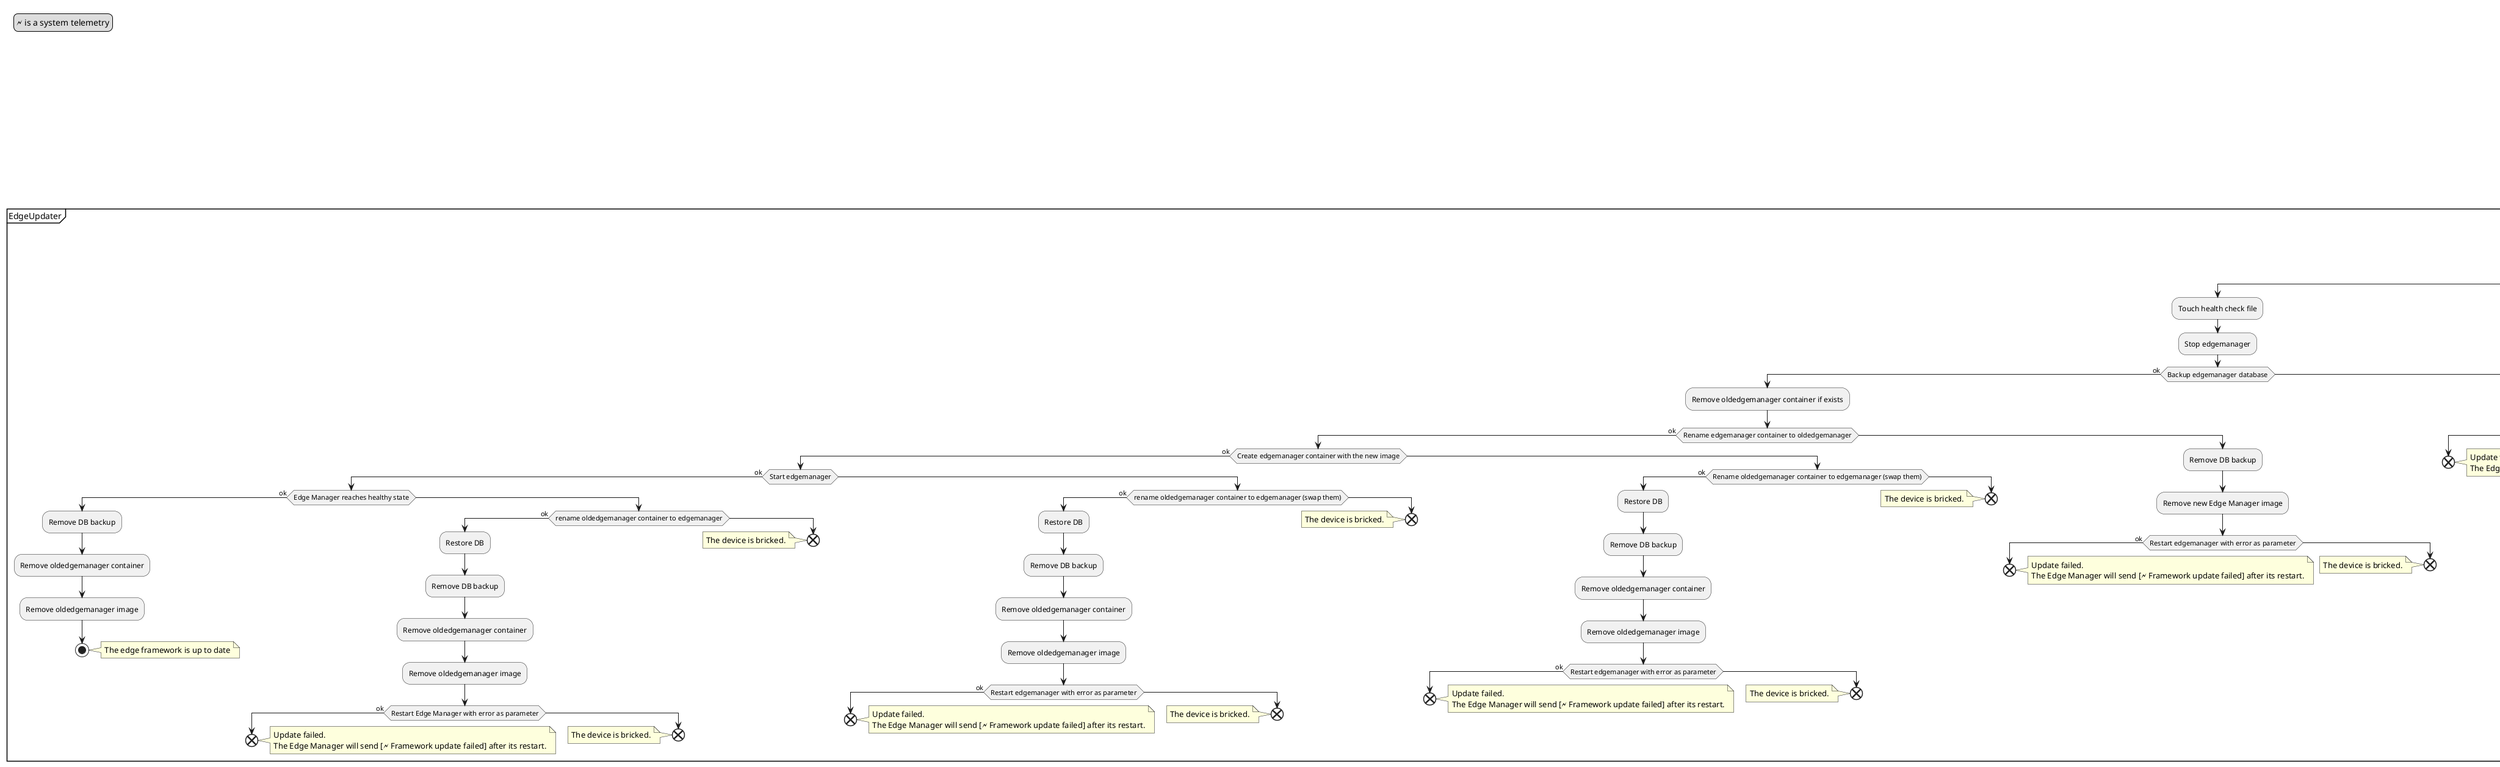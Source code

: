 @startuml
legend top left
🗲 is a system telemetry
endlegend

start
-> Twin update;
:🗲 Framework update in progress;
if (Pull New EdgeManager image) then (ok)
    :Remove all images whose name ends in 'edgeupdater', whatever the version;
    if (Pull EdgeUpdater image) then (ok)
        if (Run EdgeUpdater image) then (ok)
            partition EdgeUpdater {
                ' Preflight checks
                :Create health check file;
                if (EdgeManager container exist and a new image is present localy) then (ok)
                    :Touch health check file;
                    :Stop edgemanager;
                    if (Backup edgemanager database) then (ok)
                        ' If this one fails we assume there is no EM already present
                        :Remove oldedgemanager container if exists;
                        if(Rename edgemanager container to oldedgemanager) then (ok)
                            if (Create edgemanager container with the new image) then (ok)
                                if (Start edgemanager) then (ok)
                                    if(Edge Manager reaches healthy state) then (ok)
                                        ' No error handling here, we are done, it's best effort mode
                                        :Remove DB backup;
                                        :Remove oldedgemanager container;
                                        :Remove oldedgemanager image;
                                        stop
                                        note right
                                        The edge framework is up to date
                                        end note
                                    else
                                        if(rename oldedgemanager container to edgemanager) then (ok)
                                            ' No error handling here, we are done, it's best effort mode
                                            :Restore DB;
                                            :Remove DB backup;
                                            :Remove oldedgemanager container;
                                            :Remove oldedgemanager image;
                                            if(Restart Edge Manager with error as parameter) then (ok)
                                                end
                                                note right
                                                Update failed.
                                                The Edge Manager will send [🗲 Framework update failed] after its restart.
                                                end note
                                            else
                                                end
                                                note left
                                                The device is bricked.
                                                end note
                                            endif
                                        else
                                            end
                                            note left
                                            The device is bricked.
                                            end note
                                        endif
                                    endif
                                else
                                    if(rename oldedgemanager container to edgemanager (swap them)) then (ok)
                                        ' No error handling here, we are done, it's best effort mode
                                        :Restore DB;
                                        :Remove DB backup;
                                        :Remove oldedgemanager container;
                                        :Remove oldedgemanager image;
                                        if(Restart edgemanager with error as parameter) then (ok)
                                            end
                                            note right
                                            Update failed.
                                            The Edge Manager will send [🗲 Framework update failed] after its restart.
                                            end note
                                        else
                                            end
                                            note left
                                            The device is bricked.
                                            end note
                                        endif
                                    else
                                        end
                                        note left
                                        The device is bricked.
                                        end note
                                    endif
                                endif
                            else
                                if(Rename oldedgemanager container to edgemanager (swap them)) then (ok)
                                    ' No error handling here, we are done, it's best effort mode
                                    :Restore DB;
                                    :Remove DB backup;
                                    :Remove oldedgemanager container;
                                    :Remove oldedgemanager image;
                                    if(Restart edgemanager with error as parameter) then (ok)
                                        end
                                        note right
                                        Update failed.
                                        The Edge Manager will send [🗲 Framework update failed] after its restart.
                                        end note
                                    else
                                        end
                                        note left
                                        The device is bricked.
                                        end note
                                    endif
                                else
                                    end
                                    note left
                                    The device is bricked.
                                    end note
                                endif
                            endif
                        else
                            :Remove DB backup;
                            :Remove new Edge Manager image;
                            if(Restart edgemanager with error as parameter) then (ok)
                                end
                                note right
                                Update failed.
                                The Edge Manager will send [🗲 Framework update failed] after its restart.
                                end note
                            else
                                end
                                note left
                                The device is bricked.
                                end note
                            endif
                        endif
                    else
                        :Remove new Edge Manager image;
                        if(Restart edgemanager with error as parameter) then (ok)
                            end
                            note right
                            Update failed.
                            The Edge Manager will send [🗲 Framework update failed] after its restart.
                            end note
                        else
                            end
                            note left
                            The device is bricked.
                            end note
                        endif
                    endif
                else
                    :Touch health check file;
                    :Remove new Edge Manager image;
                    if(Restart edgemanager with error as parameter) then (ok)
                        end
                        note right
                        Update failed.
                        The Edge Manager will send [🗲 Framework update failed] after its restart.
                        end note
                    else
                        end
                        note right
                        The device is bricked.
                        end note
                    endif
                endif
            }
        else
            :Remove new Edge Manager image;
            :Remove EdgeUpdater image;
            :🗲 Framework update failed;
            end
        endif
    else
        :Remove new Edge Manager image;
        :🗲 Framework update failed;
        end
    endif
else
    :🗲 Framework update failed;
    end
endif
@enduml